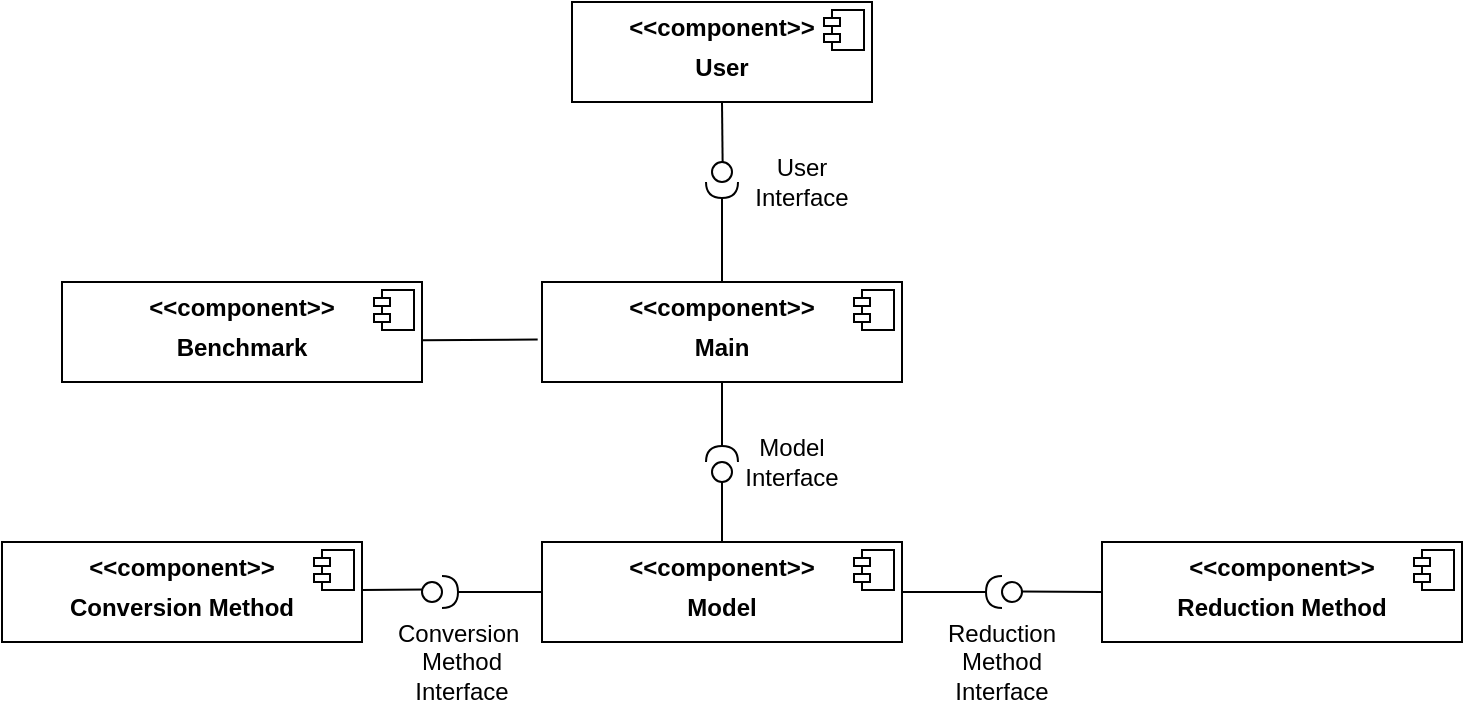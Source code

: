 <mxfile version="13.0.1" type="device"><diagram name="Page-1" id="c4acf3e9-155e-7222-9cf6-157b1a14988f"><mxGraphModel dx="913" dy="1556" grid="1" gridSize="10" guides="1" tooltips="1" connect="1" arrows="1" fold="1" page="1" pageScale="1" pageWidth="850" pageHeight="1100" background="#ffffff" math="0" shadow="0"><root><mxCell id="0"/><mxCell id="1" parent="0"/><mxCell id="DRt88dbaKBAjMQ2OQPwA-4" value="&lt;p style=&quot;margin: 0px ; margin-top: 6px ; text-align: center&quot;&gt;&lt;b&gt;&amp;lt;&amp;lt;component&amp;gt;&amp;gt;&lt;/b&gt;&lt;/p&gt;&lt;p style=&quot;margin: 0px ; margin-top: 6px ; text-align: center&quot;&gt;&lt;b&gt;Main&lt;/b&gt;&lt;/p&gt;" style="align=left;overflow=fill;html=1;dropTarget=0;" vertex="1" parent="1"><mxGeometry x="280" y="460" width="180" height="50" as="geometry"/></mxCell><mxCell id="DRt88dbaKBAjMQ2OQPwA-5" value="" style="shape=component;jettyWidth=8;jettyHeight=4;" vertex="1" parent="DRt88dbaKBAjMQ2OQPwA-4"><mxGeometry x="1" width="20" height="20" relative="1" as="geometry"><mxPoint x="-24" y="4" as="offset"/></mxGeometry></mxCell><mxCell id="DRt88dbaKBAjMQ2OQPwA-6" value="&lt;p style=&quot;margin: 0px ; margin-top: 6px ; text-align: center&quot;&gt;&lt;b&gt;&amp;lt;&amp;lt;component&amp;gt;&amp;gt;&lt;/b&gt;&lt;/p&gt;&lt;p style=&quot;margin: 0px ; margin-top: 6px ; text-align: center&quot;&gt;&lt;b&gt;User&lt;/b&gt;&lt;br&gt;&lt;/p&gt;" style="align=left;overflow=fill;html=1;dropTarget=0;" vertex="1" parent="1"><mxGeometry x="295" y="320" width="150" height="50" as="geometry"/></mxCell><mxCell id="DRt88dbaKBAjMQ2OQPwA-7" value="" style="shape=component;jettyWidth=8;jettyHeight=4;" vertex="1" parent="DRt88dbaKBAjMQ2OQPwA-6"><mxGeometry x="1" width="20" height="20" relative="1" as="geometry"><mxPoint x="-24" y="4" as="offset"/></mxGeometry></mxCell><mxCell id="DRt88dbaKBAjMQ2OQPwA-8" value="" style="rounded=0;orthogonalLoop=1;jettySize=auto;html=1;endArrow=none;endFill=0;exitX=0.5;exitY=1;exitDx=0;exitDy=0;entryX=0.533;entryY=0.167;entryDx=0;entryDy=0;entryPerimeter=0;" edge="1" target="DRt88dbaKBAjMQ2OQPwA-10" parent="1" source="DRt88dbaKBAjMQ2OQPwA-6"><mxGeometry relative="1" as="geometry"><mxPoint x="280" y="605" as="sourcePoint"/><mxPoint x="370" y="360" as="targetPoint"/></mxGeometry></mxCell><mxCell id="DRt88dbaKBAjMQ2OQPwA-19" value="" style="rounded=0;orthogonalLoop=1;jettySize=auto;html=1;endArrow=none;endFill=0;exitX=0.5;exitY=0;exitDx=0;exitDy=0;" edge="1" target="DRt88dbaKBAjMQ2OQPwA-21" parent="1" source="DRt88dbaKBAjMQ2OQPwA-14"><mxGeometry relative="1" as="geometry"><mxPoint x="366" y="580" as="sourcePoint"/></mxGeometry></mxCell><mxCell id="DRt88dbaKBAjMQ2OQPwA-20" value="" style="rounded=0;orthogonalLoop=1;jettySize=auto;html=1;endArrow=halfCircle;endFill=0;endSize=6;strokeWidth=1;exitX=0.5;exitY=1;exitDx=0;exitDy=0;" edge="1" parent="1" source="DRt88dbaKBAjMQ2OQPwA-4"><mxGeometry relative="1" as="geometry"><mxPoint x="320" y="605" as="sourcePoint"/><mxPoint x="370" y="550" as="targetPoint"/></mxGeometry></mxCell><mxCell id="DRt88dbaKBAjMQ2OQPwA-21" value="" style="ellipse;whiteSpace=wrap;html=1;fontFamily=Helvetica;fontSize=12;fontColor=#000000;align=center;strokeColor=#000000;fillColor=#ffffff;points=[];aspect=fixed;resizable=0;" vertex="1" parent="1"><mxGeometry x="365" y="550" width="10" height="10" as="geometry"/></mxCell><mxCell id="DRt88dbaKBAjMQ2OQPwA-14" value="&lt;p style=&quot;margin: 0px ; margin-top: 6px ; text-align: center&quot;&gt;&lt;b&gt;&amp;lt;&amp;lt;component&amp;gt;&amp;gt;&lt;/b&gt;&lt;/p&gt;&lt;p style=&quot;margin: 0px ; margin-top: 6px ; text-align: center&quot;&gt;&lt;b&gt;Model&lt;/b&gt;&lt;/p&gt;" style="align=left;overflow=fill;html=1;dropTarget=0;" vertex="1" parent="1"><mxGeometry x="280" y="590" width="180" height="50" as="geometry"/></mxCell><mxCell id="DRt88dbaKBAjMQ2OQPwA-15" value="" style="shape=component;jettyWidth=8;jettyHeight=4;" vertex="1" parent="DRt88dbaKBAjMQ2OQPwA-14"><mxGeometry x="1" width="20" height="20" relative="1" as="geometry"><mxPoint x="-24" y="4" as="offset"/></mxGeometry></mxCell><mxCell id="DRt88dbaKBAjMQ2OQPwA-23" value="&lt;p style=&quot;margin: 0px ; margin-top: 6px ; text-align: center&quot;&gt;&lt;b&gt;&amp;lt;&amp;lt;component&amp;gt;&amp;gt;&lt;/b&gt;&lt;/p&gt;&lt;p style=&quot;margin: 0px ; margin-top: 6px ; text-align: center&quot;&gt;&lt;b&gt;Reduction Method&lt;/b&gt;&lt;/p&gt;" style="align=left;overflow=fill;html=1;dropTarget=0;" vertex="1" parent="1"><mxGeometry x="560" y="590" width="180" height="50" as="geometry"/></mxCell><mxCell id="DRt88dbaKBAjMQ2OQPwA-24" value="" style="shape=component;jettyWidth=8;jettyHeight=4;" vertex="1" parent="DRt88dbaKBAjMQ2OQPwA-23"><mxGeometry x="1" width="20" height="20" relative="1" as="geometry"><mxPoint x="-24" y="4" as="offset"/></mxGeometry></mxCell><mxCell id="DRt88dbaKBAjMQ2OQPwA-27" value="" style="ellipse;whiteSpace=wrap;html=1;fontFamily=Helvetica;fontSize=12;fontColor=#000000;align=center;strokeColor=#000000;fillColor=#ffffff;points=[];aspect=fixed;resizable=0;" vertex="1" parent="1"><mxGeometry x="510" y="610" width="10" height="10" as="geometry"/></mxCell><mxCell id="DRt88dbaKBAjMQ2OQPwA-28" value="" style="rounded=0;orthogonalLoop=1;jettySize=auto;html=1;endArrow=halfCircle;endFill=0;endSize=6;strokeWidth=1;exitX=1;exitY=0.5;exitDx=0;exitDy=0;" edge="1" parent="1" source="DRt88dbaKBAjMQ2OQPwA-14" target="DRt88dbaKBAjMQ2OQPwA-27"><mxGeometry relative="1" as="geometry"><mxPoint x="370" y="680" as="sourcePoint"/><mxPoint x="370" y="735" as="targetPoint"/></mxGeometry></mxCell><mxCell id="DRt88dbaKBAjMQ2OQPwA-29" value="" style="endArrow=none;html=1;exitX=0;exitY=0.5;exitDx=0;exitDy=0;entryX=0.953;entryY=0.479;entryDx=0;entryDy=0;entryPerimeter=0;" edge="1" parent="1" source="DRt88dbaKBAjMQ2OQPwA-23" target="DRt88dbaKBAjMQ2OQPwA-27"><mxGeometry width="50" height="50" relative="1" as="geometry"><mxPoint x="370" y="758" as="sourcePoint"/><mxPoint x="533" y="631" as="targetPoint"/></mxGeometry></mxCell><mxCell id="DRt88dbaKBAjMQ2OQPwA-30" value="" style="rounded=0;orthogonalLoop=1;jettySize=auto;html=1;endArrow=none;endFill=0;exitX=0.186;exitY=0.371;exitDx=0;exitDy=0;exitPerimeter=0;" edge="1" target="DRt88dbaKBAjMQ2OQPwA-34" parent="1" source="DRt88dbaKBAjMQ2OQPwA-32"><mxGeometry relative="1" as="geometry"><mxPoint x="170" y="634.5" as="sourcePoint"/><mxPoint x="220" y="634.5" as="targetPoint"/><Array as="points"/></mxGeometry></mxCell><mxCell id="DRt88dbaKBAjMQ2OQPwA-31" value="" style="rounded=0;orthogonalLoop=1;jettySize=auto;html=1;endArrow=halfCircle;endFill=0;endSize=6;strokeWidth=1;exitX=0;exitY=0.5;exitDx=0;exitDy=0;" edge="1" parent="1" source="DRt88dbaKBAjMQ2OQPwA-14"><mxGeometry relative="1" as="geometry"><mxPoint x="290" y="705" as="sourcePoint"/><mxPoint x="230" y="615" as="targetPoint"/><Array as="points"><mxPoint x="240" y="615"/></Array></mxGeometry></mxCell><mxCell id="DRt88dbaKBAjMQ2OQPwA-32" value="" style="ellipse;whiteSpace=wrap;html=1;fontFamily=Helvetica;fontSize=12;fontColor=#000000;align=center;strokeColor=#000000;fillColor=#ffffff;points=[];aspect=fixed;resizable=0;" vertex="1" parent="1"><mxGeometry x="220" y="610" width="10" height="10" as="geometry"/></mxCell><mxCell id="DRt88dbaKBAjMQ2OQPwA-34" value="&lt;p style=&quot;margin: 0px ; margin-top: 6px ; text-align: center&quot;&gt;&lt;b&gt;&amp;lt;&amp;lt;component&amp;gt;&amp;gt;&lt;/b&gt;&lt;/p&gt;&lt;p style=&quot;margin: 0px ; margin-top: 6px ; text-align: center&quot;&gt;&lt;b&gt;Conversion Method&lt;/b&gt;&lt;/p&gt;" style="align=left;overflow=fill;html=1;dropTarget=0;" vertex="1" parent="1"><mxGeometry x="10" y="590" width="180" height="50" as="geometry"/></mxCell><mxCell id="DRt88dbaKBAjMQ2OQPwA-35" value="" style="shape=component;jettyWidth=8;jettyHeight=4;" vertex="1" parent="DRt88dbaKBAjMQ2OQPwA-34"><mxGeometry x="1" width="20" height="20" relative="1" as="geometry"><mxPoint x="-24" y="4" as="offset"/></mxGeometry></mxCell><mxCell id="DRt88dbaKBAjMQ2OQPwA-38" value="&lt;p style=&quot;margin: 0px ; margin-top: 6px ; text-align: center&quot;&gt;&lt;b&gt;&amp;lt;&amp;lt;component&amp;gt;&amp;gt;&lt;/b&gt;&lt;/p&gt;&lt;p style=&quot;margin: 0px ; margin-top: 6px ; text-align: center&quot;&gt;&lt;b&gt;Benchmark&lt;/b&gt;&lt;/p&gt;" style="align=left;overflow=fill;html=1;dropTarget=0;" vertex="1" parent="1"><mxGeometry x="40" y="460" width="180" height="50" as="geometry"/></mxCell><mxCell id="DRt88dbaKBAjMQ2OQPwA-39" value="" style="shape=component;jettyWidth=8;jettyHeight=4;" vertex="1" parent="DRt88dbaKBAjMQ2OQPwA-38"><mxGeometry x="1" width="20" height="20" relative="1" as="geometry"><mxPoint x="-24" y="4" as="offset"/></mxGeometry></mxCell><mxCell id="DRt88dbaKBAjMQ2OQPwA-40" value="" style="endArrow=none;html=1;entryX=0.999;entryY=0.583;entryDx=0;entryDy=0;entryPerimeter=0;exitX=-0.012;exitY=0.575;exitDx=0;exitDy=0;exitPerimeter=0;" edge="1" parent="1" source="DRt88dbaKBAjMQ2OQPwA-4" target="DRt88dbaKBAjMQ2OQPwA-38"><mxGeometry width="50" height="50" relative="1" as="geometry"><mxPoint x="190" y="610" as="sourcePoint"/><mxPoint x="240" y="560" as="targetPoint"/></mxGeometry></mxCell><mxCell id="DRt88dbaKBAjMQ2OQPwA-41" value="Model Interface" style="text;html=1;strokeColor=none;fillColor=none;align=center;verticalAlign=middle;whiteSpace=wrap;rounded=0;" vertex="1" parent="1"><mxGeometry x="385" y="540" width="40" height="20" as="geometry"/></mxCell><mxCell id="DRt88dbaKBAjMQ2OQPwA-42" value="Conversion&amp;nbsp;&lt;br&gt;Method&lt;br&gt;Interface" style="text;html=1;strokeColor=none;fillColor=none;align=center;verticalAlign=middle;whiteSpace=wrap;rounded=0;" vertex="1" parent="1"><mxGeometry x="220" y="640" width="40" height="20" as="geometry"/></mxCell><mxCell id="DRt88dbaKBAjMQ2OQPwA-43" value="User Interface" style="text;html=1;strokeColor=none;fillColor=none;align=center;verticalAlign=middle;whiteSpace=wrap;rounded=0;" vertex="1" parent="1"><mxGeometry x="390" y="400" width="40" height="20" as="geometry"/></mxCell><mxCell id="DRt88dbaKBAjMQ2OQPwA-44" value="Reduction Method Interface" style="text;html=1;strokeColor=none;fillColor=none;align=center;verticalAlign=middle;whiteSpace=wrap;rounded=0;" vertex="1" parent="1"><mxGeometry x="490" y="640" width="40" height="20" as="geometry"/></mxCell><mxCell id="DRt88dbaKBAjMQ2OQPwA-46" style="edgeStyle=orthogonalEdgeStyle;rounded=0;orthogonalLoop=1;jettySize=auto;html=1;exitX=0.5;exitY=1;exitDx=0;exitDy=0;" edge="1" parent="1" source="DRt88dbaKBAjMQ2OQPwA-44" target="DRt88dbaKBAjMQ2OQPwA-44"><mxGeometry relative="1" as="geometry"/></mxCell><mxCell id="DRt88dbaKBAjMQ2OQPwA-10" value="" style="ellipse;whiteSpace=wrap;html=1;fontFamily=Helvetica;fontSize=12;fontColor=#000000;align=center;strokeColor=#000000;fillColor=#ffffff;points=[];aspect=fixed;resizable=0;" vertex="1" parent="1"><mxGeometry x="365" y="400" width="10" height="10" as="geometry"/></mxCell><mxCell id="DRt88dbaKBAjMQ2OQPwA-47" value="" style="rounded=0;orthogonalLoop=1;jettySize=auto;html=1;endArrow=halfCircle;endFill=0;endSize=6;strokeWidth=1;exitX=0.5;exitY=0;exitDx=0;exitDy=0;" edge="1" parent="1" source="DRt88dbaKBAjMQ2OQPwA-4" target="DRt88dbaKBAjMQ2OQPwA-10"><mxGeometry relative="1" as="geometry"><mxPoint x="370" y="460" as="sourcePoint"/><mxPoint x="370" y="420" as="targetPoint"/></mxGeometry></mxCell></root></mxGraphModel></diagram></mxfile>